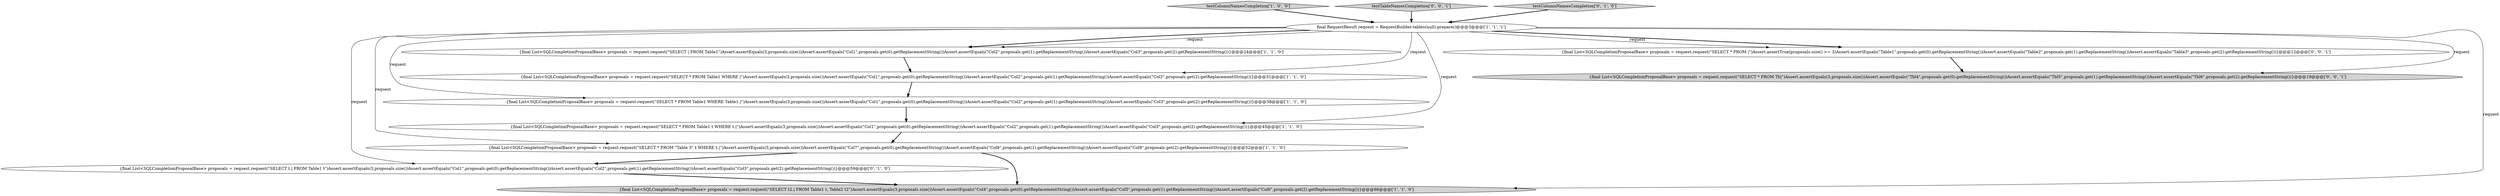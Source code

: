 digraph {
3 [style = filled, label = "testColumnNamesCompletion['1', '0', '0']", fillcolor = lightgray, shape = diamond image = "AAA0AAABBB1BBB"];
1 [style = filled, label = "final RequestResult request = RequestBuilder.tables(null).prepare()@@@3@@@['1', '1', '1']", fillcolor = white, shape = ellipse image = "AAA0AAABBB1BBB"];
5 [style = filled, label = "{final List<SQLCompletionProposalBase> proposals = request.request(\"SELECT * FROM Table1 WHERE |\")Assert.assertEquals(3,proposals.size())Assert.assertEquals(\"Col1\",proposals.get(0).getReplacementString())Assert.assertEquals(\"Col2\",proposals.get(1).getReplacementString())Assert.assertEquals(\"Col3\",proposals.get(2).getReplacementString())}@@@31@@@['1', '1', '0']", fillcolor = white, shape = ellipse image = "AAA0AAABBB1BBB"];
7 [style = filled, label = "{final List<SQLCompletionProposalBase> proposals = request.request(\"SELECT * FROM \"Table 3\" t WHERE t.|\")Assert.assertEquals(3,proposals.size())Assert.assertEquals(\"Col7\",proposals.get(0).getReplacementString())Assert.assertEquals(\"Col8\",proposals.get(1).getReplacementString())Assert.assertEquals(\"Col9\",proposals.get(2).getReplacementString())}@@@52@@@['1', '1', '0']", fillcolor = white, shape = ellipse image = "AAA0AAABBB1BBB"];
8 [style = filled, label = "{final List<SQLCompletionProposalBase> proposals = request.request(\"SELECT t.| FROM Table1 t\")Assert.assertEquals(3,proposals.size())Assert.assertEquals(\"Col1\",proposals.get(0).getReplacementString())Assert.assertEquals(\"Col2\",proposals.get(1).getReplacementString())Assert.assertEquals(\"Col3\",proposals.get(2).getReplacementString())}@@@59@@@['0', '1', '0']", fillcolor = white, shape = ellipse image = "AAA1AAABBB2BBB"];
10 [style = filled, label = "testTableNamesCompletion['0', '0', '1']", fillcolor = lightgray, shape = diamond image = "AAA0AAABBB3BBB"];
9 [style = filled, label = "testColumnNamesCompletion['0', '1', '0']", fillcolor = lightgray, shape = diamond image = "AAA0AAABBB2BBB"];
2 [style = filled, label = "{final List<SQLCompletionProposalBase> proposals = request.request(\"SELECT * FROM Table1 WHERE Table1.|\")Assert.assertEquals(3,proposals.size())Assert.assertEquals(\"Col1\",proposals.get(0).getReplacementString())Assert.assertEquals(\"Col2\",proposals.get(1).getReplacementString())Assert.assertEquals(\"Col3\",proposals.get(2).getReplacementString())}@@@38@@@['1', '1', '0']", fillcolor = white, shape = ellipse image = "AAA0AAABBB1BBB"];
12 [style = filled, label = "{final List<SQLCompletionProposalBase> proposals = request.request(\"SELECT * FROM |\")Assert.assertTrue(proposals.size() >= 3)Assert.assertEquals(\"Table1\",proposals.get(0).getReplacementString())Assert.assertEquals(\"Table2\",proposals.get(1).getReplacementString())Assert.assertEquals(\"Table3\",proposals.get(2).getReplacementString())}@@@12@@@['0', '0', '1']", fillcolor = white, shape = ellipse image = "AAA0AAABBB3BBB"];
0 [style = filled, label = "{final List<SQLCompletionProposalBase> proposals = request.request(\"SELECT t2.| FROM Table1 t, Table2 t2\")Assert.assertEquals(3,proposals.size())Assert.assertEquals(\"Col4\",proposals.get(0).getReplacementString())Assert.assertEquals(\"Col5\",proposals.get(1).getReplacementString())Assert.assertEquals(\"Col6\",proposals.get(2).getReplacementString())}@@@66@@@['1', '1', '0']", fillcolor = lightgray, shape = ellipse image = "AAA0AAABBB1BBB"];
6 [style = filled, label = "{final List<SQLCompletionProposalBase> proposals = request.request(\"SELECT * FROM Table1 t WHERE t.|\")Assert.assertEquals(3,proposals.size())Assert.assertEquals(\"Col1\",proposals.get(0).getReplacementString())Assert.assertEquals(\"Col2\",proposals.get(1).getReplacementString())Assert.assertEquals(\"Col3\",proposals.get(2).getReplacementString())}@@@45@@@['1', '1', '0']", fillcolor = white, shape = ellipse image = "AAA0AAABBB1BBB"];
11 [style = filled, label = "{final List<SQLCompletionProposalBase> proposals = request.request(\"SELECT * FROM Tb|\")Assert.assertEquals(3,proposals.size())Assert.assertEquals(\"Tbl4\",proposals.get(0).getReplacementString())Assert.assertEquals(\"Tbl5\",proposals.get(1).getReplacementString())Assert.assertEquals(\"Tbl6\",proposals.get(2).getReplacementString())}@@@19@@@['0', '0', '1']", fillcolor = lightgray, shape = ellipse image = "AAA0AAABBB3BBB"];
4 [style = filled, label = "{final List<SQLCompletionProposalBase> proposals = request.request(\"SELECT | FROM Table1\")Assert.assertEquals(3,proposals.size())Assert.assertEquals(\"Col1\",proposals.get(0).getReplacementString())Assert.assertEquals(\"Col2\",proposals.get(1).getReplacementString())Assert.assertEquals(\"Col3\",proposals.get(2).getReplacementString())}@@@24@@@['1', '1', '0']", fillcolor = white, shape = ellipse image = "AAA0AAABBB1BBB"];
5->2 [style = bold, label=""];
1->4 [style = solid, label="request"];
1->6 [style = solid, label="request"];
7->8 [style = bold, label=""];
8->0 [style = bold, label=""];
1->12 [style = bold, label=""];
4->5 [style = bold, label=""];
1->0 [style = solid, label="request"];
1->8 [style = solid, label="request"];
1->11 [style = solid, label="request"];
3->1 [style = bold, label=""];
1->7 [style = solid, label="request"];
10->1 [style = bold, label=""];
1->2 [style = solid, label="request"];
1->12 [style = solid, label="request"];
7->0 [style = bold, label=""];
1->4 [style = bold, label=""];
2->6 [style = bold, label=""];
12->11 [style = bold, label=""];
1->5 [style = solid, label="request"];
6->7 [style = bold, label=""];
9->1 [style = bold, label=""];
}
